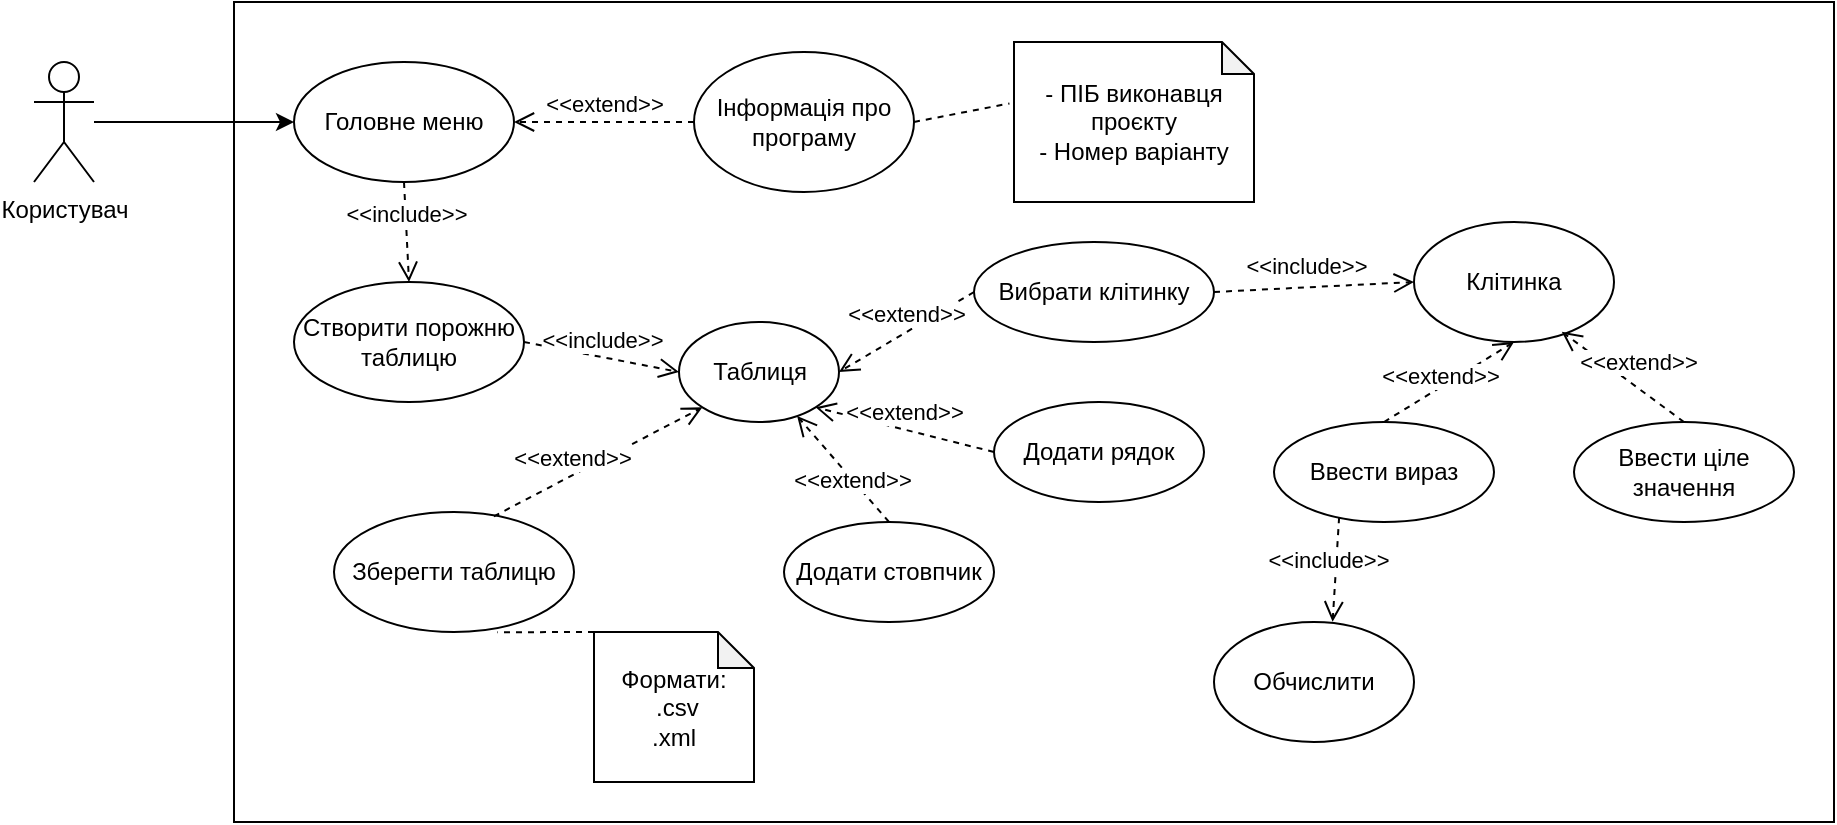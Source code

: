 <mxfile version="24.7.16">
  <diagram name="Сторінка-1" id="DU2L5yOFa8gstWofdo1j">
    <mxGraphModel dx="836" dy="425" grid="1" gridSize="10" guides="1" tooltips="1" connect="1" arrows="1" fold="1" page="1" pageScale="1" pageWidth="3300" pageHeight="4681" math="0" shadow="0">
      <root>
        <mxCell id="0" />
        <mxCell id="1" parent="0" />
        <mxCell id="OmA0JLYh3ZpWCUpSB6tK-18" value="" style="rounded=0;whiteSpace=wrap;html=1;fillColor=none;" vertex="1" parent="1">
          <mxGeometry x="180" y="50" width="800" height="410" as="geometry" />
        </mxCell>
        <mxCell id="OmA0JLYh3ZpWCUpSB6tK-5" style="edgeStyle=orthogonalEdgeStyle;rounded=0;orthogonalLoop=1;jettySize=auto;html=1;entryX=0;entryY=0.5;entryDx=0;entryDy=0;" edge="1" parent="1" source="OmA0JLYh3ZpWCUpSB6tK-1" target="OmA0JLYh3ZpWCUpSB6tK-4">
          <mxGeometry relative="1" as="geometry" />
        </mxCell>
        <mxCell id="OmA0JLYh3ZpWCUpSB6tK-1" value="Користувач" style="shape=umlActor;verticalLabelPosition=bottom;verticalAlign=top;html=1;outlineConnect=0;" vertex="1" parent="1">
          <mxGeometry x="80" y="80" width="30" height="60" as="geometry" />
        </mxCell>
        <mxCell id="OmA0JLYh3ZpWCUpSB6tK-4" value="Головне меню" style="ellipse;whiteSpace=wrap;html=1;" vertex="1" parent="1">
          <mxGeometry x="210" y="80" width="110" height="60" as="geometry" />
        </mxCell>
        <mxCell id="OmA0JLYh3ZpWCUpSB6tK-6" value="Інформація про програму" style="ellipse;whiteSpace=wrap;html=1;" vertex="1" parent="1">
          <mxGeometry x="410" y="75" width="110" height="70" as="geometry" />
        </mxCell>
        <mxCell id="OmA0JLYh3ZpWCUpSB6tK-8" value="&amp;lt;&amp;lt;extend&amp;gt;&amp;gt;" style="html=1;verticalAlign=bottom;endArrow=open;dashed=1;endSize=8;curved=0;rounded=0;exitX=0;exitY=0.5;exitDx=0;exitDy=0;entryX=1;entryY=0.5;entryDx=0;entryDy=0;" edge="1" parent="1" source="OmA0JLYh3ZpWCUpSB6tK-6" target="OmA0JLYh3ZpWCUpSB6tK-4">
          <mxGeometry relative="1" as="geometry">
            <mxPoint x="450" y="230" as="sourcePoint" />
            <mxPoint x="370" y="230" as="targetPoint" />
          </mxGeometry>
        </mxCell>
        <mxCell id="OmA0JLYh3ZpWCUpSB6tK-9" value="Створити порожню таблицю" style="ellipse;whiteSpace=wrap;html=1;" vertex="1" parent="1">
          <mxGeometry x="210" y="190" width="115" height="60" as="geometry" />
        </mxCell>
        <mxCell id="OmA0JLYh3ZpWCUpSB6tK-11" value="&amp;lt;&amp;lt;include&amp;gt;&amp;gt;" style="html=1;verticalAlign=bottom;endArrow=open;dashed=1;endSize=8;curved=0;rounded=0;exitX=0.5;exitY=1;exitDx=0;exitDy=0;entryX=0.5;entryY=0;entryDx=0;entryDy=0;" edge="1" parent="1" source="OmA0JLYh3ZpWCUpSB6tK-4" target="OmA0JLYh3ZpWCUpSB6tK-9">
          <mxGeometry relative="1" as="geometry">
            <mxPoint x="450" y="230" as="sourcePoint" />
            <mxPoint x="370" y="230" as="targetPoint" />
          </mxGeometry>
        </mxCell>
        <mxCell id="OmA0JLYh3ZpWCUpSB6tK-12" value="Вибрати клітинку" style="ellipse;whiteSpace=wrap;html=1;" vertex="1" parent="1">
          <mxGeometry x="550" y="170" width="120" height="50" as="geometry" />
        </mxCell>
        <mxCell id="OmA0JLYh3ZpWCUpSB6tK-13" value="&amp;lt;&amp;lt;extend&amp;gt;&amp;gt;" style="html=1;verticalAlign=bottom;endArrow=open;dashed=1;endSize=8;curved=0;rounded=0;exitX=0;exitY=0.5;exitDx=0;exitDy=0;entryX=1;entryY=0.5;entryDx=0;entryDy=0;" edge="1" parent="1" source="OmA0JLYh3ZpWCUpSB6tK-12" target="OmA0JLYh3ZpWCUpSB6tK-19">
          <mxGeometry relative="1" as="geometry">
            <mxPoint x="460" y="230" as="sourcePoint" />
            <mxPoint x="470" y="210" as="targetPoint" />
          </mxGeometry>
        </mxCell>
        <mxCell id="OmA0JLYh3ZpWCUpSB6tK-14" value="Додати рядок" style="ellipse;whiteSpace=wrap;html=1;" vertex="1" parent="1">
          <mxGeometry x="560" y="250" width="105" height="50" as="geometry" />
        </mxCell>
        <mxCell id="OmA0JLYh3ZpWCUpSB6tK-15" value="&amp;lt;&amp;lt;extend&amp;gt;&amp;gt;" style="html=1;verticalAlign=bottom;endArrow=open;dashed=1;endSize=8;curved=0;rounded=0;exitX=0;exitY=0.5;exitDx=0;exitDy=0;entryX=1;entryY=1;entryDx=0;entryDy=0;" edge="1" parent="1" source="OmA0JLYh3ZpWCUpSB6tK-14" target="OmA0JLYh3ZpWCUpSB6tK-19">
          <mxGeometry relative="1" as="geometry">
            <mxPoint x="410" y="215" as="sourcePoint" />
            <mxPoint x="332" y="240" as="targetPoint" />
          </mxGeometry>
        </mxCell>
        <mxCell id="OmA0JLYh3ZpWCUpSB6tK-16" value="Додати стовпчик" style="ellipse;whiteSpace=wrap;html=1;" vertex="1" parent="1">
          <mxGeometry x="455" y="310" width="105" height="50" as="geometry" />
        </mxCell>
        <mxCell id="OmA0JLYh3ZpWCUpSB6tK-17" value="&amp;lt;&amp;lt;extend&amp;gt;&amp;gt;" style="html=1;verticalAlign=bottom;endArrow=open;dashed=1;endSize=8;curved=0;rounded=0;exitX=0.5;exitY=0;exitDx=0;exitDy=0;" edge="1" parent="1" source="OmA0JLYh3ZpWCUpSB6tK-16" target="OmA0JLYh3ZpWCUpSB6tK-19">
          <mxGeometry x="-0.368" y="7" relative="1" as="geometry">
            <mxPoint x="420" y="295" as="sourcePoint" />
            <mxPoint x="316" y="261" as="targetPoint" />
            <mxPoint x="1" as="offset" />
          </mxGeometry>
        </mxCell>
        <mxCell id="OmA0JLYh3ZpWCUpSB6tK-19" value="Таблиця" style="ellipse;whiteSpace=wrap;html=1;" vertex="1" parent="1">
          <mxGeometry x="402.5" y="210" width="80" height="50" as="geometry" />
        </mxCell>
        <mxCell id="OmA0JLYh3ZpWCUpSB6tK-20" value="&amp;lt;&amp;lt;include&amp;gt;&amp;gt;" style="html=1;verticalAlign=bottom;endArrow=open;dashed=1;endSize=8;curved=0;rounded=0;exitX=1;exitY=0.5;exitDx=0;exitDy=0;entryX=0;entryY=0.5;entryDx=0;entryDy=0;" edge="1" parent="1" source="OmA0JLYh3ZpWCUpSB6tK-9" target="OmA0JLYh3ZpWCUpSB6tK-19">
          <mxGeometry relative="1" as="geometry">
            <mxPoint x="360" y="320" as="sourcePoint" />
            <mxPoint x="280" y="320" as="targetPoint" />
          </mxGeometry>
        </mxCell>
        <mxCell id="OmA0JLYh3ZpWCUpSB6tK-21" value="Клітинка" style="ellipse;whiteSpace=wrap;html=1;" vertex="1" parent="1">
          <mxGeometry x="770" y="160" width="100" height="60" as="geometry" />
        </mxCell>
        <mxCell id="OmA0JLYh3ZpWCUpSB6tK-22" value="&amp;lt;&amp;lt;include&amp;gt;&amp;gt;" style="html=1;verticalAlign=bottom;endArrow=open;dashed=1;endSize=8;curved=0;rounded=0;exitX=1;exitY=0.5;exitDx=0;exitDy=0;entryX=0;entryY=0.5;entryDx=0;entryDy=0;" edge="1" parent="1" source="OmA0JLYh3ZpWCUpSB6tK-12" target="OmA0JLYh3ZpWCUpSB6tK-21">
          <mxGeometry x="-0.079" y="2" relative="1" as="geometry">
            <mxPoint x="640" y="150" as="sourcePoint" />
            <mxPoint x="720" y="155" as="targetPoint" />
            <mxPoint as="offset" />
          </mxGeometry>
        </mxCell>
        <mxCell id="OmA0JLYh3ZpWCUpSB6tK-23" value="Ввести вираз" style="ellipse;whiteSpace=wrap;html=1;" vertex="1" parent="1">
          <mxGeometry x="700" y="260" width="110" height="50" as="geometry" />
        </mxCell>
        <mxCell id="OmA0JLYh3ZpWCUpSB6tK-24" value="&amp;lt;&amp;lt;extend&amp;gt;&amp;gt;" style="html=1;verticalAlign=bottom;endArrow=open;dashed=1;endSize=8;curved=0;rounded=0;exitX=0.5;exitY=0;exitDx=0;exitDy=0;entryX=0.5;entryY=1;entryDx=0;entryDy=0;" edge="1" parent="1" source="OmA0JLYh3ZpWCUpSB6tK-23" target="OmA0JLYh3ZpWCUpSB6tK-21">
          <mxGeometry x="-0.188" y="-3" relative="1" as="geometry">
            <mxPoint x="660" y="220" as="sourcePoint" />
            <mxPoint x="580" y="220" as="targetPoint" />
            <mxPoint as="offset" />
          </mxGeometry>
        </mxCell>
        <mxCell id="OmA0JLYh3ZpWCUpSB6tK-25" value="Ввести ціле значення" style="ellipse;whiteSpace=wrap;html=1;" vertex="1" parent="1">
          <mxGeometry x="850" y="260" width="110" height="50" as="geometry" />
        </mxCell>
        <mxCell id="OmA0JLYh3ZpWCUpSB6tK-26" value="&amp;lt;&amp;lt;extend&amp;gt;&amp;gt;" style="html=1;verticalAlign=bottom;endArrow=open;dashed=1;endSize=8;curved=0;rounded=0;exitX=0.5;exitY=0;exitDx=0;exitDy=0;entryX=0.739;entryY=0.915;entryDx=0;entryDy=0;entryPerimeter=0;" edge="1" parent="1" source="OmA0JLYh3ZpWCUpSB6tK-25" target="OmA0JLYh3ZpWCUpSB6tK-21">
          <mxGeometry x="-0.188" y="-3" relative="1" as="geometry">
            <mxPoint x="765" y="240" as="sourcePoint" />
            <mxPoint x="800" y="190" as="targetPoint" />
            <mxPoint as="offset" />
          </mxGeometry>
        </mxCell>
        <mxCell id="OmA0JLYh3ZpWCUpSB6tK-27" value="- ПІБ виконавця проєкту&lt;br&gt;- Номер варіанту" style="shape=note;whiteSpace=wrap;html=1;backgroundOutline=1;darkOpacity=0.05;size=16;" vertex="1" parent="1">
          <mxGeometry x="570" y="70" width="120" height="80" as="geometry" />
        </mxCell>
        <mxCell id="OmA0JLYh3ZpWCUpSB6tK-28" value="" style="endArrow=none;dashed=1;html=1;rounded=0;exitX=1;exitY=0.5;exitDx=0;exitDy=0;entryX=-0.019;entryY=0.384;entryDx=0;entryDy=0;entryPerimeter=0;" edge="1" parent="1" source="OmA0JLYh3ZpWCUpSB6tK-6" target="OmA0JLYh3ZpWCUpSB6tK-27">
          <mxGeometry width="50" height="50" relative="1" as="geometry">
            <mxPoint x="530" y="220" as="sourcePoint" />
            <mxPoint x="580" y="170" as="targetPoint" />
          </mxGeometry>
        </mxCell>
        <mxCell id="OmA0JLYh3ZpWCUpSB6tK-29" value="Обчислити" style="ellipse;whiteSpace=wrap;html=1;" vertex="1" parent="1">
          <mxGeometry x="670" y="360" width="100" height="60" as="geometry" />
        </mxCell>
        <mxCell id="OmA0JLYh3ZpWCUpSB6tK-30" value="&amp;lt;&amp;lt;include&amp;gt;&amp;gt;" style="html=1;verticalAlign=bottom;endArrow=open;dashed=1;endSize=8;curved=0;rounded=0;exitX=0.296;exitY=0.952;exitDx=0;exitDy=0;exitPerimeter=0;entryX=0.593;entryY=-0.002;entryDx=0;entryDy=0;entryPerimeter=0;" edge="1" parent="1" source="OmA0JLYh3ZpWCUpSB6tK-23" target="OmA0JLYh3ZpWCUpSB6tK-29">
          <mxGeometry x="0.173" y="-4" relative="1" as="geometry">
            <mxPoint x="520" y="270" as="sourcePoint" />
            <mxPoint x="440" y="270" as="targetPoint" />
            <mxPoint as="offset" />
          </mxGeometry>
        </mxCell>
        <mxCell id="OmA0JLYh3ZpWCUpSB6tK-31" value="Зберегти таблицю" style="ellipse;whiteSpace=wrap;html=1;" vertex="1" parent="1">
          <mxGeometry x="230" y="305" width="120" height="60" as="geometry" />
        </mxCell>
        <mxCell id="OmA0JLYh3ZpWCUpSB6tK-32" value="&amp;lt;&amp;lt;extend&amp;gt;&amp;gt;" style="html=1;verticalAlign=bottom;endArrow=open;dashed=1;endSize=8;curved=0;rounded=0;exitX=0.666;exitY=0.036;exitDx=0;exitDy=0;exitPerimeter=0;entryX=0;entryY=1;entryDx=0;entryDy=0;" edge="1" parent="1" source="OmA0JLYh3ZpWCUpSB6tK-31" target="OmA0JLYh3ZpWCUpSB6tK-19">
          <mxGeometry x="-0.25" relative="1" as="geometry">
            <mxPoint x="380" y="284.67" as="sourcePoint" />
            <mxPoint x="300" y="280" as="targetPoint" />
            <mxPoint as="offset" />
          </mxGeometry>
        </mxCell>
        <mxCell id="OmA0JLYh3ZpWCUpSB6tK-34" value="Формати:&lt;br&gt;&amp;nbsp;.csv&lt;div&gt;.xml&lt;/div&gt;" style="shape=note;whiteSpace=wrap;html=1;backgroundOutline=1;darkOpacity=0.05;size=18;" vertex="1" parent="1">
          <mxGeometry x="360" y="365" width="80" height="75" as="geometry" />
        </mxCell>
        <mxCell id="OmA0JLYh3ZpWCUpSB6tK-36" value="" style="endArrow=none;dashed=1;html=1;rounded=0;entryX=0.681;entryY=1.002;entryDx=0;entryDy=0;entryPerimeter=0;exitX=0;exitY=0;exitDx=0;exitDy=0;exitPerimeter=0;" edge="1" parent="1" source="OmA0JLYh3ZpWCUpSB6tK-34" target="OmA0JLYh3ZpWCUpSB6tK-31">
          <mxGeometry width="50" height="50" relative="1" as="geometry">
            <mxPoint x="250" y="440" as="sourcePoint" />
            <mxPoint x="300" y="390" as="targetPoint" />
          </mxGeometry>
        </mxCell>
      </root>
    </mxGraphModel>
  </diagram>
</mxfile>
